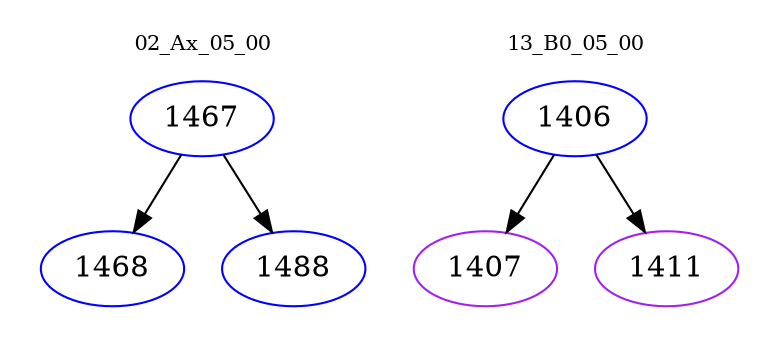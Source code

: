 digraph{
subgraph cluster_0 {
color = white
label = "02_Ax_05_00";
fontsize=10;
T0_1467 [label="1467", color="blue"]
T0_1467 -> T0_1468 [color="black"]
T0_1468 [label="1468", color="blue"]
T0_1467 -> T0_1488 [color="black"]
T0_1488 [label="1488", color="blue"]
}
subgraph cluster_1 {
color = white
label = "13_B0_05_00";
fontsize=10;
T1_1406 [label="1406", color="blue"]
T1_1406 -> T1_1407 [color="black"]
T1_1407 [label="1407", color="purple"]
T1_1406 -> T1_1411 [color="black"]
T1_1411 [label="1411", color="purple"]
}
}
